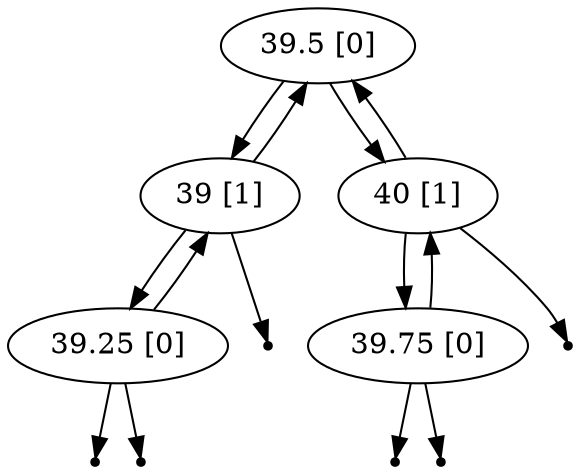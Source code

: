 digraph BST { 39.5 [label="39.5 [0]" ]; 39.5 -> 39; 39.5 -> 40; 39 [label="39 [1]" ]; 39 -> 39.25; null0 [shape=point]; 39 -> null0; 39 -> 39.5; 40 [label="40 [1]" ]; 40 -> 39.75; null1 [shape=point]; 40 -> null1; 40 -> 39.5; 39.25 [label="39.25 [0]" ]; null2 [shape=point]; 39.25 -> null2; null3 [shape=point]; 39.25 -> null3; 39.25 -> 39; 39.75 [label="39.75 [0]" ]; null4 [shape=point]; 39.75 -> null4; null5 [shape=point]; 39.75 -> null5; 39.75 -> 40; }
